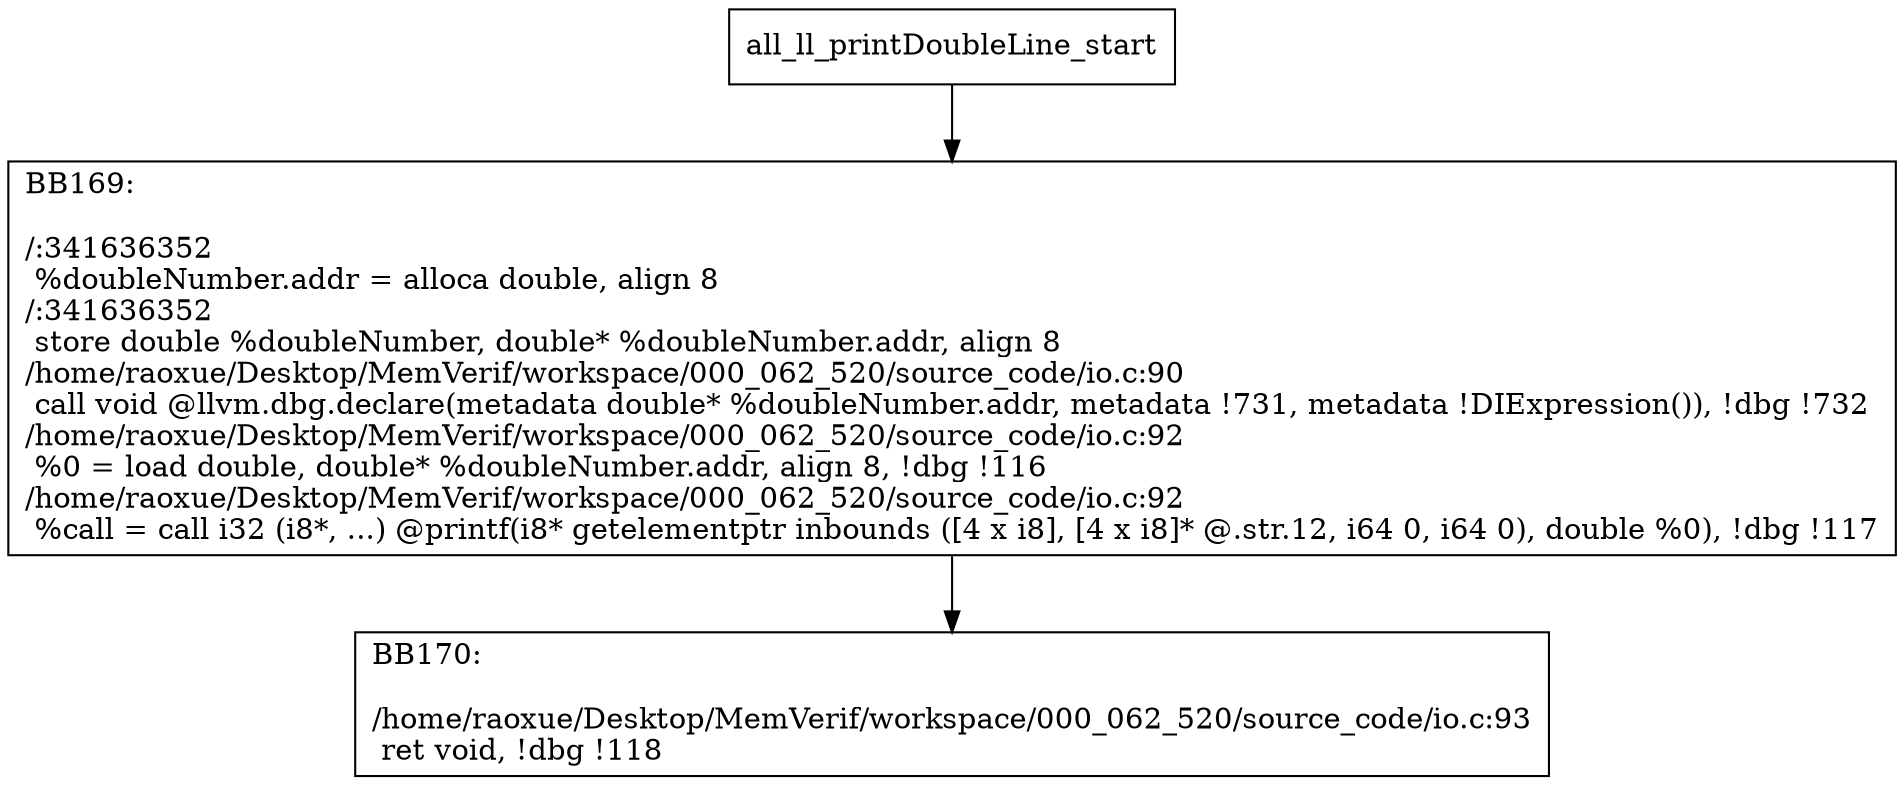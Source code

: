 digraph "CFG for'all_ll_printDoubleLine' function" {
	BBall_ll_printDoubleLine_start[shape=record,label="{all_ll_printDoubleLine_start}"];
	BBall_ll_printDoubleLine_start-> all_ll_printDoubleLineBB169;
	all_ll_printDoubleLineBB169 [shape=record, label="{BB169:\l\l/:341636352\l
  %doubleNumber.addr = alloca double, align 8\l
/:341636352\l
  store double %doubleNumber, double* %doubleNumber.addr, align 8\l
/home/raoxue/Desktop/MemVerif/workspace/000_062_520/source_code/io.c:90\l
  call void @llvm.dbg.declare(metadata double* %doubleNumber.addr, metadata !731, metadata !DIExpression()), !dbg !732\l
/home/raoxue/Desktop/MemVerif/workspace/000_062_520/source_code/io.c:92\l
  %0 = load double, double* %doubleNumber.addr, align 8, !dbg !116\l
/home/raoxue/Desktop/MemVerif/workspace/000_062_520/source_code/io.c:92\l
  %call = call i32 (i8*, ...) @printf(i8* getelementptr inbounds ([4 x i8], [4 x i8]* @.str.12, i64 0, i64 0), double %0), !dbg !117\l
}"];
	all_ll_printDoubleLineBB169-> all_ll_printDoubleLineBB170;
	all_ll_printDoubleLineBB170 [shape=record, label="{BB170:\l\l/home/raoxue/Desktop/MemVerif/workspace/000_062_520/source_code/io.c:93\l
  ret void, !dbg !118\l
}"];
}
